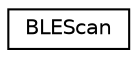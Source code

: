 digraph "Graphical Class Hierarchy"
{
  edge [fontname="Helvetica",fontsize="10",labelfontname="Helvetica",labelfontsize="10"];
  node [fontname="Helvetica",fontsize="10",shape=record];
  rankdir="LR";
  Node0 [label="BLEScan",height=0.2,width=0.4,color="black", fillcolor="white", style="filled",URL="$class_b_l_e_scan.html",tooltip="Perform and manage BLE scans. "];
}
